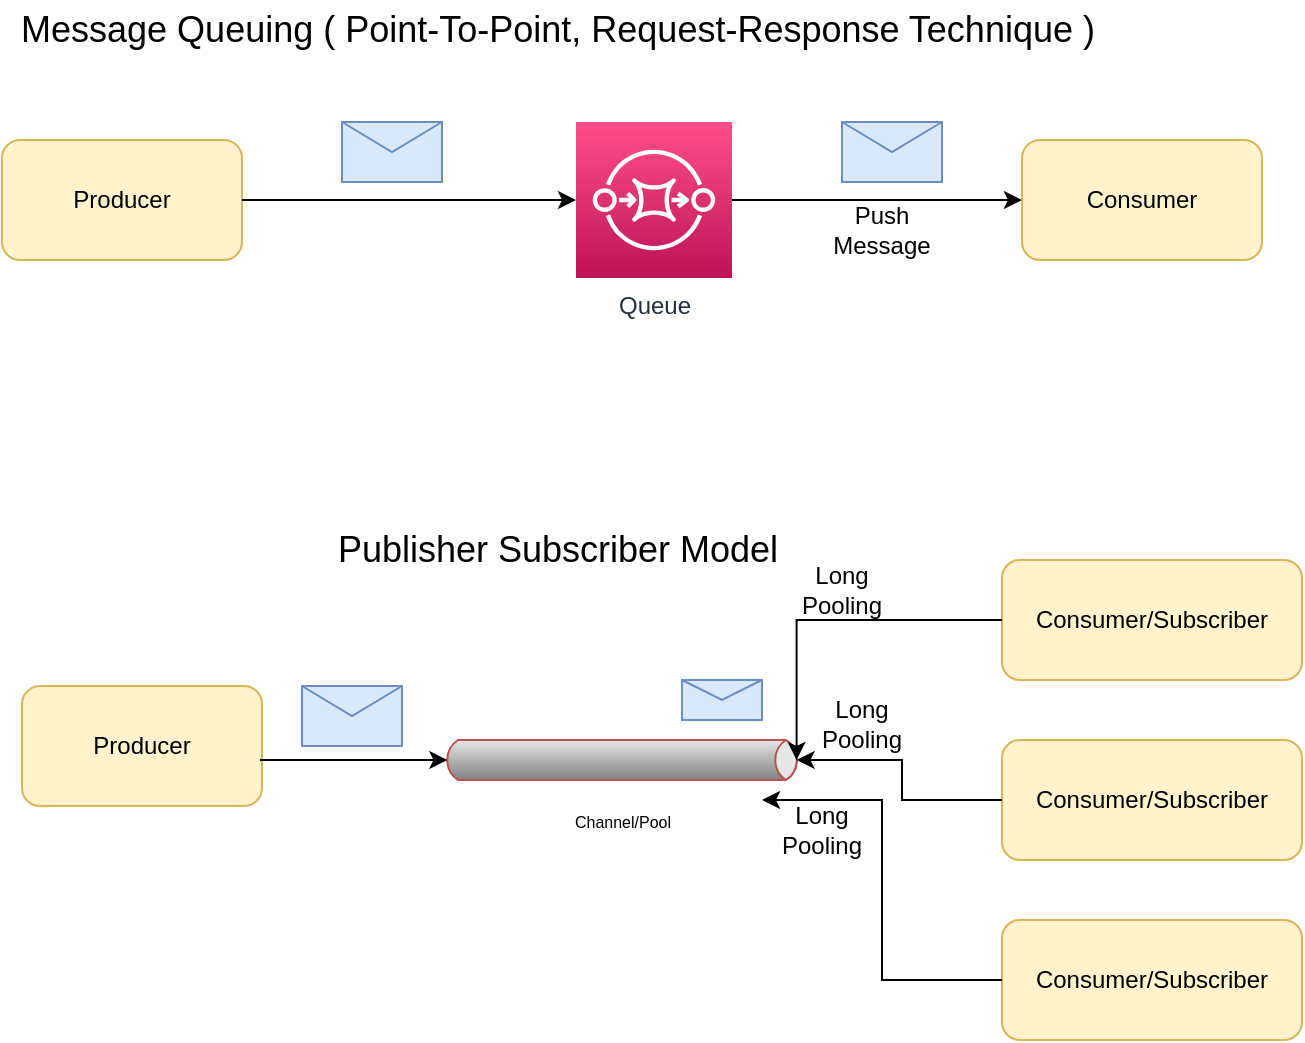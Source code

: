 <mxfile version="20.0.0" type="github">
  <diagram id="uYjRr87PxaZmSaf9M_fl" name="Page-1">
    <mxGraphModel dx="786" dy="423" grid="1" gridSize="10" guides="1" tooltips="1" connect="1" arrows="1" fold="1" page="1" pageScale="1" pageWidth="850" pageHeight="1100" math="0" shadow="0">
      <root>
        <mxCell id="0" />
        <mxCell id="1" parent="0" />
        <mxCell id="f1P0R4RoqlQ674RsiMNU-2" value="Producer" style="rounded=1;whiteSpace=wrap;html=1;fillColor=#fff2cc;strokeColor=#d6b656;" parent="1" vertex="1">
          <mxGeometry x="60" y="90" width="120" height="60" as="geometry" />
        </mxCell>
        <mxCell id="f1P0R4RoqlQ674RsiMNU-3" value="Consumer" style="rounded=1;whiteSpace=wrap;html=1;fillColor=#fff2cc;strokeColor=#d6b656;" parent="1" vertex="1">
          <mxGeometry x="570" y="90" width="120" height="60" as="geometry" />
        </mxCell>
        <mxCell id="f1P0R4RoqlQ674RsiMNU-4" value="Queue" style="sketch=0;points=[[0,0,0],[0.25,0,0],[0.5,0,0],[0.75,0,0],[1,0,0],[0,1,0],[0.25,1,0],[0.5,1,0],[0.75,1,0],[1,1,0],[0,0.25,0],[0,0.5,0],[0,0.75,0],[1,0.25,0],[1,0.5,0],[1,0.75,0]];outlineConnect=0;fontColor=#232F3E;gradientColor=#FF4F8B;gradientDirection=north;fillColor=#BC1356;strokeColor=#ffffff;dashed=0;verticalLabelPosition=bottom;verticalAlign=top;align=center;html=1;fontSize=12;fontStyle=0;aspect=fixed;shape=mxgraph.aws4.resourceIcon;resIcon=mxgraph.aws4.sqs;" parent="1" vertex="1">
          <mxGeometry x="347" y="81" width="78" height="78" as="geometry" />
        </mxCell>
        <mxCell id="f1P0R4RoqlQ674RsiMNU-5" value="" style="endArrow=classic;html=1;rounded=0;exitX=1;exitY=0.5;exitDx=0;exitDy=0;" parent="1" source="f1P0R4RoqlQ674RsiMNU-2" target="f1P0R4RoqlQ674RsiMNU-4" edge="1">
          <mxGeometry width="50" height="50" relative="1" as="geometry">
            <mxPoint x="360" y="250" as="sourcePoint" />
            <mxPoint x="410" y="200" as="targetPoint" />
          </mxGeometry>
        </mxCell>
        <mxCell id="f1P0R4RoqlQ674RsiMNU-7" value="" style="shape=message;html=1;whiteSpace=wrap;html=1;outlineConnect=0;fillColor=#dae8fc;strokeColor=#6c8ebf;" parent="1" vertex="1">
          <mxGeometry x="230" y="81" width="50" height="30" as="geometry" />
        </mxCell>
        <mxCell id="f1P0R4RoqlQ674RsiMNU-8" value="" style="endArrow=classic;html=1;rounded=0;exitX=1;exitY=0.5;exitDx=0;exitDy=0;exitPerimeter=0;entryX=0;entryY=0.5;entryDx=0;entryDy=0;" parent="1" source="f1P0R4RoqlQ674RsiMNU-4" target="f1P0R4RoqlQ674RsiMNU-3" edge="1">
          <mxGeometry width="50" height="50" relative="1" as="geometry">
            <mxPoint x="360" y="250" as="sourcePoint" />
            <mxPoint x="410" y="200" as="targetPoint" />
          </mxGeometry>
        </mxCell>
        <mxCell id="f1P0R4RoqlQ674RsiMNU-9" value="" style="shape=message;html=1;whiteSpace=wrap;html=1;outlineConnect=0;fillColor=#dae8fc;strokeColor=#6c8ebf;" parent="1" vertex="1">
          <mxGeometry x="480" y="81" width="50" height="30" as="geometry" />
        </mxCell>
        <mxCell id="f1P0R4RoqlQ674RsiMNU-11" value="&lt;span style=&quot;&quot;&gt;Message Queuing ( Point-To-Point, Request-Response Technique )&amp;nbsp;&lt;/span&gt;" style="text;html=1;align=center;verticalAlign=middle;resizable=0;points=[];autosize=1;strokeColor=none;fillColor=none;fontSize=18;" parent="1" vertex="1">
          <mxGeometry x="60" y="20" width="560" height="30" as="geometry" />
        </mxCell>
        <mxCell id="f1P0R4RoqlQ674RsiMNU-12" value="&lt;span style=&quot;&quot;&gt;Publisher Subscriber Model&amp;nbsp;&lt;/span&gt;" style="text;html=1;align=center;verticalAlign=middle;resizable=0;points=[];autosize=1;strokeColor=none;fillColor=none;fontSize=18;" parent="1" vertex="1">
          <mxGeometry x="220" y="280" width="240" height="30" as="geometry" />
        </mxCell>
        <mxCell id="f1P0R4RoqlQ674RsiMNU-13" value="Producer" style="rounded=1;whiteSpace=wrap;html=1;fillColor=#fff2cc;strokeColor=#d6b656;" parent="1" vertex="1">
          <mxGeometry x="70" y="363" width="120" height="60" as="geometry" />
        </mxCell>
        <mxCell id="H2nmLwzdAe2w84D16vkS-1" value="Channel/Pool" style="strokeWidth=1;outlineConnect=0;dashed=0;align=center;html=1;fontSize=8;shape=mxgraph.eip.messageChannel;verticalLabelPosition=bottom;labelBackgroundColor=#ffffff;verticalAlign=top;fillColor=#f8cecc;strokeColor=#b85450;" parent="1" vertex="1">
          <mxGeometry x="280" y="380" width="180" height="40" as="geometry" />
        </mxCell>
        <mxCell id="H2nmLwzdAe2w84D16vkS-3" value="Consumer/Subscriber" style="rounded=1;whiteSpace=wrap;html=1;fillColor=#fff2cc;strokeColor=#d6b656;" parent="1" vertex="1">
          <mxGeometry x="560" y="300" width="150" height="60" as="geometry" />
        </mxCell>
        <mxCell id="H2nmLwzdAe2w84D16vkS-4" value="Consumer/Subscriber" style="rounded=1;whiteSpace=wrap;html=1;fillColor=#fff2cc;strokeColor=#d6b656;" parent="1" vertex="1">
          <mxGeometry x="560" y="390" width="150" height="60" as="geometry" />
        </mxCell>
        <mxCell id="H2nmLwzdAe2w84D16vkS-5" value="Consumer/Subscriber" style="rounded=1;whiteSpace=wrap;html=1;fillColor=#fff2cc;strokeColor=#d6b656;" parent="1" vertex="1">
          <mxGeometry x="560" y="480" width="150" height="60" as="geometry" />
        </mxCell>
        <mxCell id="H2nmLwzdAe2w84D16vkS-6" value="" style="endArrow=classic;html=1;rounded=0;exitX=0;exitY=0.5;exitDx=0;exitDy=0;entryX=1;entryY=0.5;entryDx=-2.7;entryDy=0;entryPerimeter=0;edgeStyle=orthogonalEdgeStyle;" parent="1" source="H2nmLwzdAe2w84D16vkS-3" target="H2nmLwzdAe2w84D16vkS-1" edge="1">
          <mxGeometry width="50" height="50" relative="1" as="geometry">
            <mxPoint x="380" y="330" as="sourcePoint" />
            <mxPoint x="430" y="280" as="targetPoint" />
          </mxGeometry>
        </mxCell>
        <mxCell id="H2nmLwzdAe2w84D16vkS-7" value="" style="endArrow=classic;html=1;rounded=0;exitX=0;exitY=0.5;exitDx=0;exitDy=0;entryX=1;entryY=0.5;entryDx=-2.7;entryDy=0;entryPerimeter=0;edgeStyle=orthogonalEdgeStyle;" parent="1" source="H2nmLwzdAe2w84D16vkS-4" target="H2nmLwzdAe2w84D16vkS-1" edge="1">
          <mxGeometry width="50" height="50" relative="1" as="geometry">
            <mxPoint x="380" y="330" as="sourcePoint" />
            <mxPoint x="430" y="280" as="targetPoint" />
          </mxGeometry>
        </mxCell>
        <mxCell id="H2nmLwzdAe2w84D16vkS-8" value="" style="endArrow=classic;html=1;rounded=0;exitX=0;exitY=0.5;exitDx=0;exitDy=0;edgeStyle=elbowEdgeStyle;" parent="1" source="H2nmLwzdAe2w84D16vkS-5" edge="1">
          <mxGeometry width="50" height="50" relative="1" as="geometry">
            <mxPoint x="370" y="410" as="sourcePoint" />
            <mxPoint x="440" y="420" as="targetPoint" />
          </mxGeometry>
        </mxCell>
        <mxCell id="H2nmLwzdAe2w84D16vkS-9" value="Long Pooling" style="text;html=1;strokeColor=none;fillColor=none;align=center;verticalAlign=middle;whiteSpace=wrap;rounded=0;" parent="1" vertex="1">
          <mxGeometry x="450" y="300" width="60" height="30" as="geometry" />
        </mxCell>
        <mxCell id="H2nmLwzdAe2w84D16vkS-10" value="Long Pooling" style="text;html=1;strokeColor=none;fillColor=none;align=center;verticalAlign=middle;whiteSpace=wrap;rounded=0;" parent="1" vertex="1">
          <mxGeometry x="460" y="367" width="60" height="30" as="geometry" />
        </mxCell>
        <mxCell id="H2nmLwzdAe2w84D16vkS-11" value="Long Pooling" style="text;html=1;strokeColor=none;fillColor=none;align=center;verticalAlign=middle;whiteSpace=wrap;rounded=0;" parent="1" vertex="1">
          <mxGeometry x="440" y="420" width="60" height="30" as="geometry" />
        </mxCell>
        <mxCell id="H2nmLwzdAe2w84D16vkS-12" value="" style="endArrow=classic;html=1;rounded=0;exitX=0.992;exitY=0.617;exitDx=0;exitDy=0;exitPerimeter=0;entryX=0;entryY=0.5;entryDx=2.7;entryDy=0;entryPerimeter=0;" parent="1" source="f1P0R4RoqlQ674RsiMNU-13" target="H2nmLwzdAe2w84D16vkS-1" edge="1">
          <mxGeometry width="50" height="50" relative="1" as="geometry">
            <mxPoint x="370" y="280" as="sourcePoint" />
            <mxPoint x="420" y="230" as="targetPoint" />
          </mxGeometry>
        </mxCell>
        <mxCell id="H2nmLwzdAe2w84D16vkS-13" value="" style="shape=message;html=1;whiteSpace=wrap;html=1;outlineConnect=0;fillColor=#dae8fc;strokeColor=#6c8ebf;" parent="1" vertex="1">
          <mxGeometry x="210" y="363" width="50" height="30" as="geometry" />
        </mxCell>
        <mxCell id="H2nmLwzdAe2w84D16vkS-14" value="" style="shape=message;html=1;whiteSpace=wrap;html=1;outlineConnect=0;fillColor=#dae8fc;strokeColor=#6c8ebf;" parent="1" vertex="1">
          <mxGeometry x="400" y="360" width="40" height="20" as="geometry" />
        </mxCell>
        <mxCell id="-ZLB94iu9DdYsNvbNoc4-1" value="Push Message" style="text;html=1;strokeColor=none;fillColor=none;align=center;verticalAlign=middle;whiteSpace=wrap;rounded=0;" vertex="1" parent="1">
          <mxGeometry x="470" y="120" width="60" height="30" as="geometry" />
        </mxCell>
      </root>
    </mxGraphModel>
  </diagram>
</mxfile>
